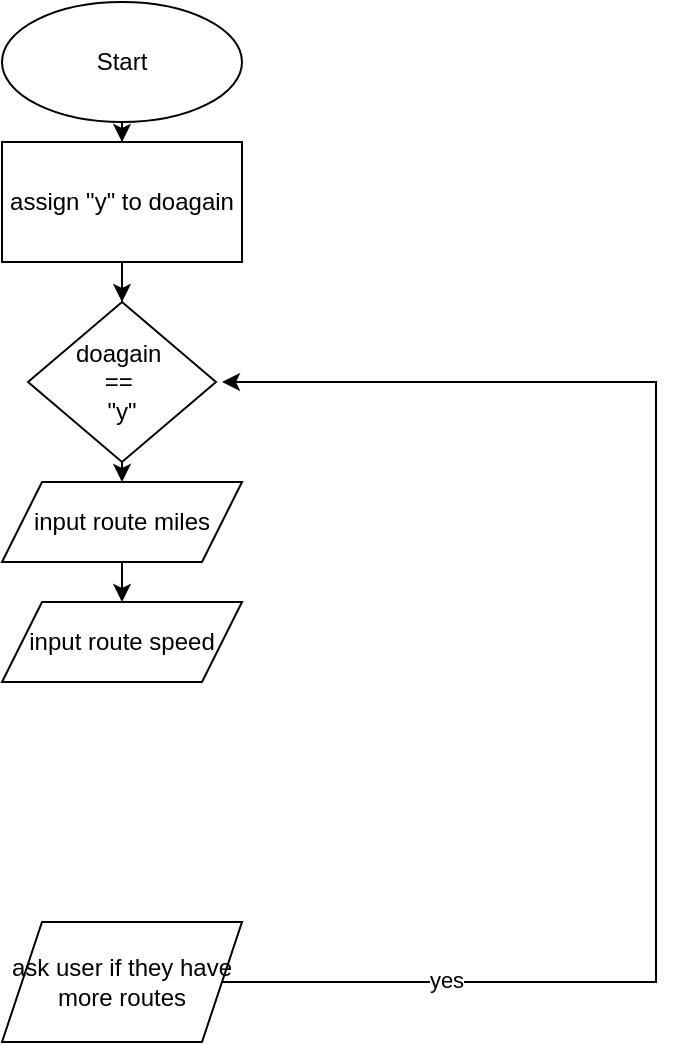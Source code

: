 <mxfile version="26.0.8">
  <diagram id="C5RBs43oDa-KdzZeNtuy" name="Page-1">
    <mxGraphModel dx="1050" dy="565" grid="1" gridSize="10" guides="1" tooltips="1" connect="1" arrows="1" fold="1" page="1" pageScale="1" pageWidth="827" pageHeight="1169" math="0" shadow="0">
      <root>
        <mxCell id="WIyWlLk6GJQsqaUBKTNV-0" />
        <mxCell id="WIyWlLk6GJQsqaUBKTNV-1" parent="WIyWlLk6GJQsqaUBKTNV-0" />
        <mxCell id="ysxb9247P412SWngwB5w-10" style="edgeStyle=orthogonalEdgeStyle;rounded=0;orthogonalLoop=1;jettySize=auto;html=1;exitX=0.5;exitY=1;exitDx=0;exitDy=0;" edge="1" parent="WIyWlLk6GJQsqaUBKTNV-1" source="ysxb9247P412SWngwB5w-0" target="ysxb9247P412SWngwB5w-9">
          <mxGeometry relative="1" as="geometry" />
        </mxCell>
        <mxCell id="ysxb9247P412SWngwB5w-0" value="Start" style="ellipse;whiteSpace=wrap;html=1;" vertex="1" parent="WIyWlLk6GJQsqaUBKTNV-1">
          <mxGeometry x="354" y="20" width="120" height="60" as="geometry" />
        </mxCell>
        <mxCell id="ysxb9247P412SWngwB5w-13" style="edgeStyle=orthogonalEdgeStyle;rounded=0;orthogonalLoop=1;jettySize=auto;html=1;exitX=0.5;exitY=1;exitDx=0;exitDy=0;entryX=0.5;entryY=0;entryDx=0;entryDy=0;" edge="1" parent="WIyWlLk6GJQsqaUBKTNV-1" source="ysxb9247P412SWngwB5w-1" target="ysxb9247P412SWngwB5w-2">
          <mxGeometry relative="1" as="geometry" />
        </mxCell>
        <mxCell id="ysxb9247P412SWngwB5w-1" value="input route miles" style="shape=parallelogram;perimeter=parallelogramPerimeter;whiteSpace=wrap;html=1;fixedSize=1;" vertex="1" parent="WIyWlLk6GJQsqaUBKTNV-1">
          <mxGeometry x="354" y="260" width="120" height="40" as="geometry" />
        </mxCell>
        <mxCell id="ysxb9247P412SWngwB5w-2" value="input route speed" style="shape=parallelogram;perimeter=parallelogramPerimeter;whiteSpace=wrap;html=1;fixedSize=1;" vertex="1" parent="WIyWlLk6GJQsqaUBKTNV-1">
          <mxGeometry x="354" y="320" width="120" height="40" as="geometry" />
        </mxCell>
        <mxCell id="ysxb9247P412SWngwB5w-12" style="edgeStyle=orthogonalEdgeStyle;rounded=0;orthogonalLoop=1;jettySize=auto;html=1;exitX=0.5;exitY=1;exitDx=0;exitDy=0;entryX=0.5;entryY=0;entryDx=0;entryDy=0;" edge="1" parent="WIyWlLk6GJQsqaUBKTNV-1" source="ysxb9247P412SWngwB5w-8" target="ysxb9247P412SWngwB5w-1">
          <mxGeometry relative="1" as="geometry" />
        </mxCell>
        <mxCell id="ysxb9247P412SWngwB5w-8" value="doagain&amp;nbsp;&lt;div&gt;==&amp;nbsp;&lt;div&gt;&quot;y&quot;&lt;/div&gt;&lt;/div&gt;" style="rhombus;whiteSpace=wrap;html=1;" vertex="1" parent="WIyWlLk6GJQsqaUBKTNV-1">
          <mxGeometry x="367" y="170" width="94" height="80" as="geometry" />
        </mxCell>
        <mxCell id="ysxb9247P412SWngwB5w-11" style="edgeStyle=orthogonalEdgeStyle;rounded=0;orthogonalLoop=1;jettySize=auto;html=1;exitX=0.5;exitY=1;exitDx=0;exitDy=0;" edge="1" parent="WIyWlLk6GJQsqaUBKTNV-1" source="ysxb9247P412SWngwB5w-9" target="ysxb9247P412SWngwB5w-8">
          <mxGeometry relative="1" as="geometry" />
        </mxCell>
        <mxCell id="ysxb9247P412SWngwB5w-9" value="assign &quot;y&quot; to doagain" style="rounded=0;whiteSpace=wrap;html=1;" vertex="1" parent="WIyWlLk6GJQsqaUBKTNV-1">
          <mxGeometry x="354" y="90" width="120" height="60" as="geometry" />
        </mxCell>
        <mxCell id="ysxb9247P412SWngwB5w-15" style="edgeStyle=orthogonalEdgeStyle;rounded=0;orthogonalLoop=1;jettySize=auto;html=1;exitX=1;exitY=0.5;exitDx=0;exitDy=0;" edge="1" parent="WIyWlLk6GJQsqaUBKTNV-1" source="ysxb9247P412SWngwB5w-14">
          <mxGeometry relative="1" as="geometry">
            <mxPoint x="464" y="210" as="targetPoint" />
            <Array as="points">
              <mxPoint x="681" y="510" />
              <mxPoint x="681" y="210" />
            </Array>
          </mxGeometry>
        </mxCell>
        <mxCell id="ysxb9247P412SWngwB5w-16" value="yes" style="edgeLabel;html=1;align=center;verticalAlign=middle;resizable=0;points=[];" vertex="1" connectable="0" parent="ysxb9247P412SWngwB5w-15">
          <mxGeometry x="-0.696" y="1" relative="1" as="geometry">
            <mxPoint as="offset" />
          </mxGeometry>
        </mxCell>
        <mxCell id="ysxb9247P412SWngwB5w-14" value="ask user if they have more routes" style="shape=parallelogram;perimeter=parallelogramPerimeter;whiteSpace=wrap;html=1;fixedSize=1;" vertex="1" parent="WIyWlLk6GJQsqaUBKTNV-1">
          <mxGeometry x="354" y="480" width="120" height="60" as="geometry" />
        </mxCell>
      </root>
    </mxGraphModel>
  </diagram>
</mxfile>
